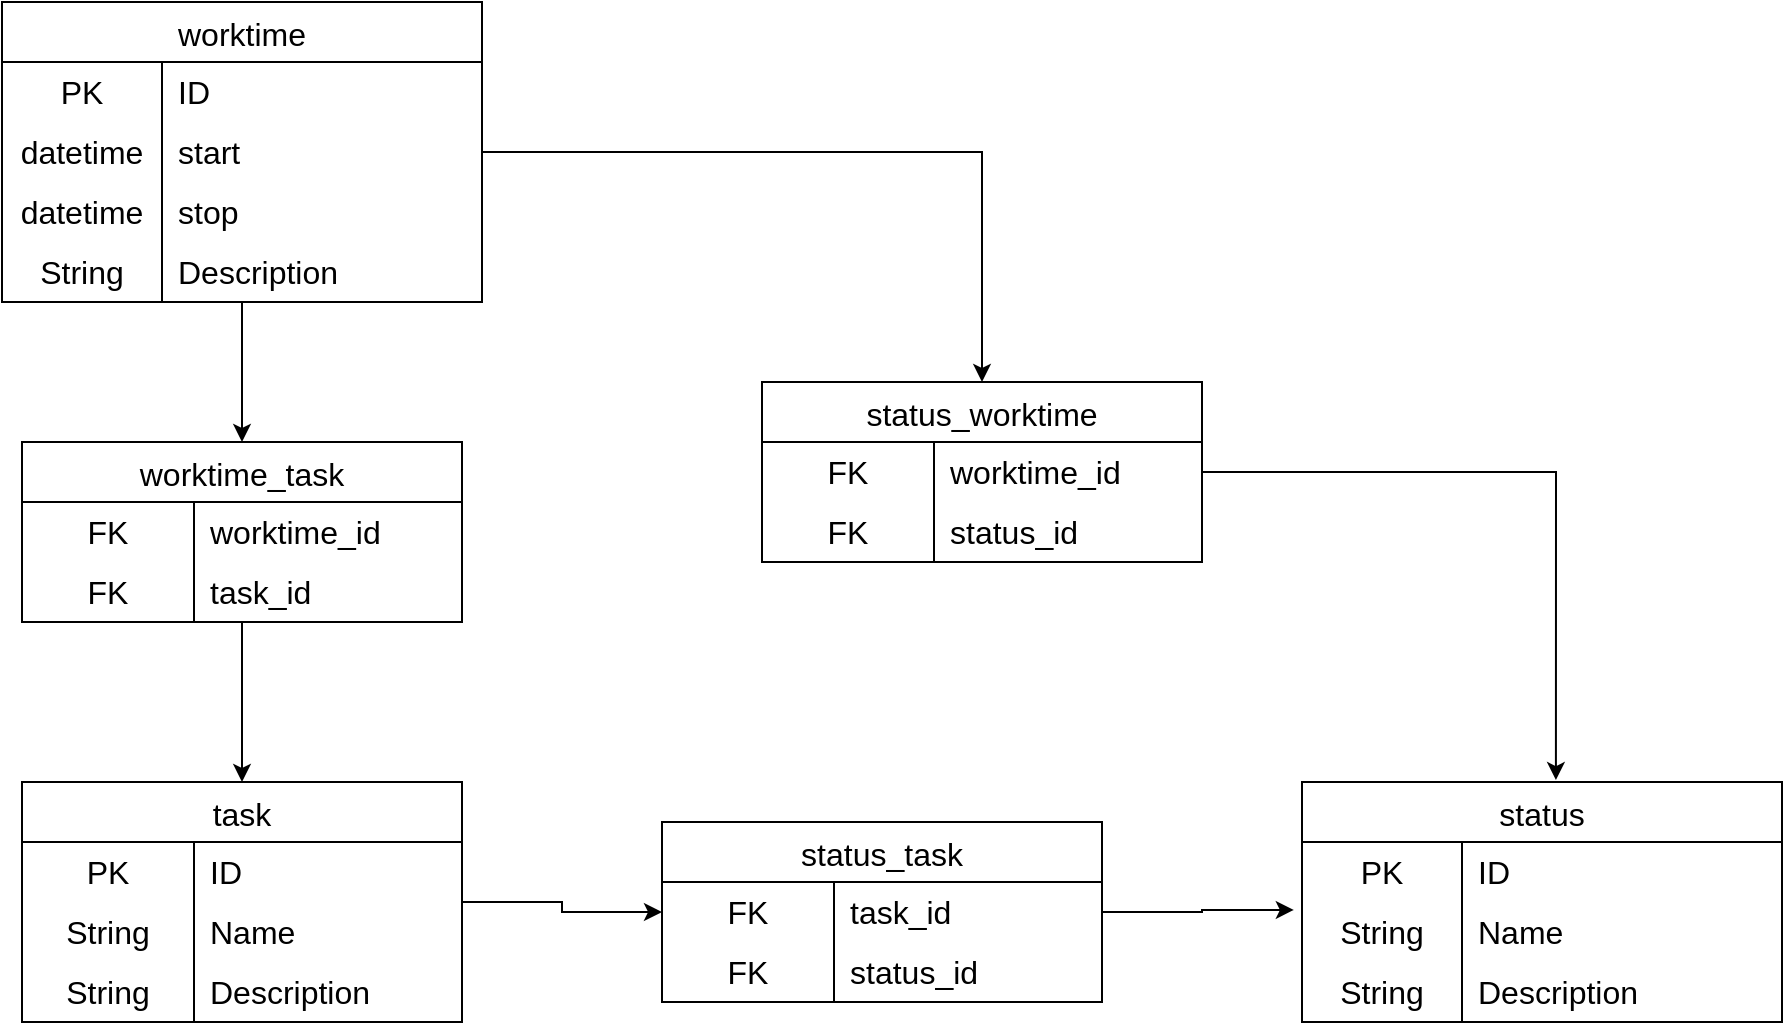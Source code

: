 <mxfile version="21.7.5" type="device">
  <diagram name="Page-1" id="A_QDVkPsLcg1sZNQ4BJa">
    <mxGraphModel dx="1434" dy="838" grid="1" gridSize="10" guides="1" tooltips="1" connect="1" arrows="1" fold="1" page="1" pageScale="1" pageWidth="1100" pageHeight="850" math="0" shadow="0">
      <root>
        <mxCell id="0" />
        <mxCell id="1" parent="0" />
        <mxCell id="efC2fRp3ngmS4lfAasEv-72" style="edgeStyle=orthogonalEdgeStyle;rounded=0;orthogonalLoop=1;jettySize=auto;html=1;entryX=0.5;entryY=0;entryDx=0;entryDy=0;" parent="1" source="efC2fRp3ngmS4lfAasEv-5" target="efC2fRp3ngmS4lfAasEv-34" edge="1">
          <mxGeometry relative="1" as="geometry" />
        </mxCell>
        <mxCell id="efC2fRp3ngmS4lfAasEv-5" value="worktime" style="shape=table;startSize=30;container=1;collapsible=0;childLayout=tableLayout;fixedRows=1;rowLines=0;fontStyle=0;strokeColor=default;fontSize=16;" parent="1" vertex="1">
          <mxGeometry x="60" y="110" width="240" height="150" as="geometry" />
        </mxCell>
        <mxCell id="efC2fRp3ngmS4lfAasEv-6" value="" style="shape=tableRow;horizontal=0;startSize=0;swimlaneHead=0;swimlaneBody=0;top=0;left=0;bottom=0;right=0;collapsible=0;dropTarget=0;fillColor=none;points=[[0,0.5],[1,0.5]];portConstraint=eastwest;strokeColor=inherit;fontSize=16;" parent="efC2fRp3ngmS4lfAasEv-5" vertex="1">
          <mxGeometry y="30" width="240" height="30" as="geometry" />
        </mxCell>
        <mxCell id="efC2fRp3ngmS4lfAasEv-7" value="PK" style="shape=partialRectangle;html=1;whiteSpace=wrap;connectable=0;fillColor=none;top=0;left=0;bottom=0;right=0;overflow=hidden;pointerEvents=1;strokeColor=inherit;fontSize=16;" parent="efC2fRp3ngmS4lfAasEv-6" vertex="1">
          <mxGeometry width="80" height="30" as="geometry">
            <mxRectangle width="80" height="30" as="alternateBounds" />
          </mxGeometry>
        </mxCell>
        <mxCell id="efC2fRp3ngmS4lfAasEv-8" value="ID" style="shape=partialRectangle;html=1;whiteSpace=wrap;connectable=0;fillColor=none;top=0;left=0;bottom=0;right=0;align=left;spacingLeft=6;overflow=hidden;strokeColor=inherit;fontSize=16;" parent="efC2fRp3ngmS4lfAasEv-6" vertex="1">
          <mxGeometry x="80" width="160" height="30" as="geometry">
            <mxRectangle width="160" height="30" as="alternateBounds" />
          </mxGeometry>
        </mxCell>
        <mxCell id="efC2fRp3ngmS4lfAasEv-9" value="" style="shape=tableRow;horizontal=0;startSize=0;swimlaneHead=0;swimlaneBody=0;top=0;left=0;bottom=0;right=0;collapsible=0;dropTarget=0;fillColor=none;points=[[0,0.5],[1,0.5]];portConstraint=eastwest;strokeColor=inherit;fontSize=16;" parent="efC2fRp3ngmS4lfAasEv-5" vertex="1">
          <mxGeometry y="60" width="240" height="30" as="geometry" />
        </mxCell>
        <mxCell id="efC2fRp3ngmS4lfAasEv-10" value="datetime" style="shape=partialRectangle;html=1;whiteSpace=wrap;connectable=0;fillColor=none;top=0;left=0;bottom=0;right=0;overflow=hidden;strokeColor=inherit;fontSize=16;" parent="efC2fRp3ngmS4lfAasEv-9" vertex="1">
          <mxGeometry width="80" height="30" as="geometry">
            <mxRectangle width="80" height="30" as="alternateBounds" />
          </mxGeometry>
        </mxCell>
        <mxCell id="efC2fRp3ngmS4lfAasEv-11" value="start" style="shape=partialRectangle;html=1;whiteSpace=wrap;connectable=0;fillColor=none;top=0;left=0;bottom=0;right=0;align=left;spacingLeft=6;overflow=hidden;strokeColor=inherit;fontSize=16;" parent="efC2fRp3ngmS4lfAasEv-9" vertex="1">
          <mxGeometry x="80" width="160" height="30" as="geometry">
            <mxRectangle width="160" height="30" as="alternateBounds" />
          </mxGeometry>
        </mxCell>
        <mxCell id="efC2fRp3ngmS4lfAasEv-12" value="" style="shape=tableRow;horizontal=0;startSize=0;swimlaneHead=0;swimlaneBody=0;top=0;left=0;bottom=0;right=0;collapsible=0;dropTarget=0;fillColor=none;points=[[0,0.5],[1,0.5]];portConstraint=eastwest;strokeColor=inherit;fontSize=16;" parent="efC2fRp3ngmS4lfAasEv-5" vertex="1">
          <mxGeometry y="90" width="240" height="30" as="geometry" />
        </mxCell>
        <mxCell id="efC2fRp3ngmS4lfAasEv-13" value="datetime" style="shape=partialRectangle;html=1;whiteSpace=wrap;connectable=0;fillColor=none;top=0;left=0;bottom=0;right=0;overflow=hidden;strokeColor=inherit;fontSize=16;" parent="efC2fRp3ngmS4lfAasEv-12" vertex="1">
          <mxGeometry width="80" height="30" as="geometry">
            <mxRectangle width="80" height="30" as="alternateBounds" />
          </mxGeometry>
        </mxCell>
        <mxCell id="efC2fRp3ngmS4lfAasEv-14" value="stop" style="shape=partialRectangle;html=1;whiteSpace=wrap;connectable=0;fillColor=none;top=0;left=0;bottom=0;right=0;align=left;spacingLeft=6;overflow=hidden;strokeColor=inherit;fontSize=16;" parent="efC2fRp3ngmS4lfAasEv-12" vertex="1">
          <mxGeometry x="80" width="160" height="30" as="geometry">
            <mxRectangle width="160" height="30" as="alternateBounds" />
          </mxGeometry>
        </mxCell>
        <mxCell id="efC2fRp3ngmS4lfAasEv-18" value="" style="shape=tableRow;horizontal=0;startSize=0;swimlaneHead=0;swimlaneBody=0;top=0;left=0;bottom=0;right=0;collapsible=0;dropTarget=0;fillColor=none;points=[[0,0.5],[1,0.5]];portConstraint=eastwest;strokeColor=inherit;fontSize=16;" parent="efC2fRp3ngmS4lfAasEv-5" vertex="1">
          <mxGeometry y="120" width="240" height="30" as="geometry" />
        </mxCell>
        <mxCell id="efC2fRp3ngmS4lfAasEv-19" value="String" style="shape=partialRectangle;html=1;whiteSpace=wrap;connectable=0;fillColor=none;top=0;left=0;bottom=0;right=0;overflow=hidden;strokeColor=inherit;fontSize=16;" parent="efC2fRp3ngmS4lfAasEv-18" vertex="1">
          <mxGeometry width="80" height="30" as="geometry">
            <mxRectangle width="80" height="30" as="alternateBounds" />
          </mxGeometry>
        </mxCell>
        <mxCell id="efC2fRp3ngmS4lfAasEv-20" value="Description" style="shape=partialRectangle;html=1;whiteSpace=wrap;connectable=0;fillColor=none;top=0;left=0;bottom=0;right=0;align=left;spacingLeft=6;overflow=hidden;strokeColor=inherit;fontSize=16;" parent="efC2fRp3ngmS4lfAasEv-18" vertex="1">
          <mxGeometry x="80" width="160" height="30" as="geometry">
            <mxRectangle width="160" height="30" as="alternateBounds" />
          </mxGeometry>
        </mxCell>
        <mxCell id="efC2fRp3ngmS4lfAasEv-74" style="edgeStyle=orthogonalEdgeStyle;rounded=0;orthogonalLoop=1;jettySize=auto;html=1;" parent="1" source="efC2fRp3ngmS4lfAasEv-21" target="efC2fRp3ngmS4lfAasEv-65" edge="1">
          <mxGeometry relative="1" as="geometry" />
        </mxCell>
        <mxCell id="efC2fRp3ngmS4lfAasEv-21" value="task" style="shape=table;startSize=30;container=1;collapsible=0;childLayout=tableLayout;fixedRows=1;rowLines=0;fontStyle=0;strokeColor=default;fontSize=16;" parent="1" vertex="1">
          <mxGeometry x="70" y="500" width="220" height="120" as="geometry" />
        </mxCell>
        <mxCell id="efC2fRp3ngmS4lfAasEv-22" value="" style="shape=tableRow;horizontal=0;startSize=0;swimlaneHead=0;swimlaneBody=0;top=0;left=0;bottom=0;right=0;collapsible=0;dropTarget=0;fillColor=none;points=[[0,0.5],[1,0.5]];portConstraint=eastwest;strokeColor=inherit;fontSize=16;" parent="efC2fRp3ngmS4lfAasEv-21" vertex="1">
          <mxGeometry y="30" width="220" height="30" as="geometry" />
        </mxCell>
        <mxCell id="efC2fRp3ngmS4lfAasEv-23" value="PK" style="shape=partialRectangle;html=1;whiteSpace=wrap;connectable=0;fillColor=none;top=0;left=0;bottom=0;right=0;overflow=hidden;pointerEvents=1;strokeColor=inherit;fontSize=16;" parent="efC2fRp3ngmS4lfAasEv-22" vertex="1">
          <mxGeometry width="86" height="30" as="geometry">
            <mxRectangle width="86" height="30" as="alternateBounds" />
          </mxGeometry>
        </mxCell>
        <mxCell id="efC2fRp3ngmS4lfAasEv-24" value="ID" style="shape=partialRectangle;html=1;whiteSpace=wrap;connectable=0;fillColor=none;top=0;left=0;bottom=0;right=0;align=left;spacingLeft=6;overflow=hidden;strokeColor=inherit;fontSize=16;" parent="efC2fRp3ngmS4lfAasEv-22" vertex="1">
          <mxGeometry x="86" width="134" height="30" as="geometry">
            <mxRectangle width="134" height="30" as="alternateBounds" />
          </mxGeometry>
        </mxCell>
        <mxCell id="efC2fRp3ngmS4lfAasEv-25" value="" style="shape=tableRow;horizontal=0;startSize=0;swimlaneHead=0;swimlaneBody=0;top=0;left=0;bottom=0;right=0;collapsible=0;dropTarget=0;fillColor=none;points=[[0,0.5],[1,0.5]];portConstraint=eastwest;strokeColor=inherit;fontSize=16;" parent="efC2fRp3ngmS4lfAasEv-21" vertex="1">
          <mxGeometry y="60" width="220" height="30" as="geometry" />
        </mxCell>
        <mxCell id="efC2fRp3ngmS4lfAasEv-26" value="String" style="shape=partialRectangle;html=1;whiteSpace=wrap;connectable=0;fillColor=none;top=0;left=0;bottom=0;right=0;overflow=hidden;strokeColor=inherit;fontSize=16;" parent="efC2fRp3ngmS4lfAasEv-25" vertex="1">
          <mxGeometry width="86" height="30" as="geometry">
            <mxRectangle width="86" height="30" as="alternateBounds" />
          </mxGeometry>
        </mxCell>
        <mxCell id="efC2fRp3ngmS4lfAasEv-27" value="Name" style="shape=partialRectangle;html=1;whiteSpace=wrap;connectable=0;fillColor=none;top=0;left=0;bottom=0;right=0;align=left;spacingLeft=6;overflow=hidden;strokeColor=inherit;fontSize=16;" parent="efC2fRp3ngmS4lfAasEv-25" vertex="1">
          <mxGeometry x="86" width="134" height="30" as="geometry">
            <mxRectangle width="134" height="30" as="alternateBounds" />
          </mxGeometry>
        </mxCell>
        <mxCell id="efC2fRp3ngmS4lfAasEv-28" value="" style="shape=tableRow;horizontal=0;startSize=0;swimlaneHead=0;swimlaneBody=0;top=0;left=0;bottom=0;right=0;collapsible=0;dropTarget=0;fillColor=none;points=[[0,0.5],[1,0.5]];portConstraint=eastwest;strokeColor=inherit;fontSize=16;" parent="efC2fRp3ngmS4lfAasEv-21" vertex="1">
          <mxGeometry y="90" width="220" height="30" as="geometry" />
        </mxCell>
        <mxCell id="efC2fRp3ngmS4lfAasEv-29" value="String" style="shape=partialRectangle;html=1;whiteSpace=wrap;connectable=0;fillColor=none;top=0;left=0;bottom=0;right=0;overflow=hidden;strokeColor=inherit;fontSize=16;" parent="efC2fRp3ngmS4lfAasEv-28" vertex="1">
          <mxGeometry width="86" height="30" as="geometry">
            <mxRectangle width="86" height="30" as="alternateBounds" />
          </mxGeometry>
        </mxCell>
        <mxCell id="efC2fRp3ngmS4lfAasEv-30" value="Description" style="shape=partialRectangle;html=1;whiteSpace=wrap;connectable=0;fillColor=none;top=0;left=0;bottom=0;right=0;align=left;spacingLeft=6;overflow=hidden;strokeColor=inherit;fontSize=16;" parent="efC2fRp3ngmS4lfAasEv-28" vertex="1">
          <mxGeometry x="86" width="134" height="30" as="geometry">
            <mxRectangle width="134" height="30" as="alternateBounds" />
          </mxGeometry>
        </mxCell>
        <mxCell id="efC2fRp3ngmS4lfAasEv-73" style="edgeStyle=orthogonalEdgeStyle;rounded=0;orthogonalLoop=1;jettySize=auto;html=1;entryX=0.5;entryY=0;entryDx=0;entryDy=0;" parent="1" source="efC2fRp3ngmS4lfAasEv-34" target="efC2fRp3ngmS4lfAasEv-21" edge="1">
          <mxGeometry relative="1" as="geometry" />
        </mxCell>
        <mxCell id="efC2fRp3ngmS4lfAasEv-34" value="worktime_task" style="shape=table;startSize=30;container=1;collapsible=0;childLayout=tableLayout;fixedRows=1;rowLines=0;fontStyle=0;strokeColor=default;fontSize=16;" parent="1" vertex="1">
          <mxGeometry x="70" y="330" width="220" height="90" as="geometry" />
        </mxCell>
        <mxCell id="efC2fRp3ngmS4lfAasEv-35" value="" style="shape=tableRow;horizontal=0;startSize=0;swimlaneHead=0;swimlaneBody=0;top=0;left=0;bottom=0;right=0;collapsible=0;dropTarget=0;fillColor=none;points=[[0,0.5],[1,0.5]];portConstraint=eastwest;strokeColor=inherit;fontSize=16;" parent="efC2fRp3ngmS4lfAasEv-34" vertex="1">
          <mxGeometry y="30" width="220" height="30" as="geometry" />
        </mxCell>
        <mxCell id="efC2fRp3ngmS4lfAasEv-36" value="FK" style="shape=partialRectangle;html=1;whiteSpace=wrap;connectable=0;fillColor=none;top=0;left=0;bottom=0;right=0;overflow=hidden;pointerEvents=1;strokeColor=inherit;fontSize=16;" parent="efC2fRp3ngmS4lfAasEv-35" vertex="1">
          <mxGeometry width="86" height="30" as="geometry">
            <mxRectangle width="86" height="30" as="alternateBounds" />
          </mxGeometry>
        </mxCell>
        <mxCell id="efC2fRp3ngmS4lfAasEv-37" value="worktime_id" style="shape=partialRectangle;html=1;whiteSpace=wrap;connectable=0;fillColor=none;top=0;left=0;bottom=0;right=0;align=left;spacingLeft=6;overflow=hidden;strokeColor=inherit;fontSize=16;" parent="efC2fRp3ngmS4lfAasEv-35" vertex="1">
          <mxGeometry x="86" width="134" height="30" as="geometry">
            <mxRectangle width="134" height="30" as="alternateBounds" />
          </mxGeometry>
        </mxCell>
        <mxCell id="efC2fRp3ngmS4lfAasEv-38" value="" style="shape=tableRow;horizontal=0;startSize=0;swimlaneHead=0;swimlaneBody=0;top=0;left=0;bottom=0;right=0;collapsible=0;dropTarget=0;fillColor=none;points=[[0,0.5],[1,0.5]];portConstraint=eastwest;strokeColor=inherit;fontSize=16;" parent="efC2fRp3ngmS4lfAasEv-34" vertex="1">
          <mxGeometry y="60" width="220" height="30" as="geometry" />
        </mxCell>
        <mxCell id="efC2fRp3ngmS4lfAasEv-39" value="FK" style="shape=partialRectangle;html=1;whiteSpace=wrap;connectable=0;fillColor=none;top=0;left=0;bottom=0;right=0;overflow=hidden;strokeColor=inherit;fontSize=16;" parent="efC2fRp3ngmS4lfAasEv-38" vertex="1">
          <mxGeometry width="86" height="30" as="geometry">
            <mxRectangle width="86" height="30" as="alternateBounds" />
          </mxGeometry>
        </mxCell>
        <mxCell id="efC2fRp3ngmS4lfAasEv-40" value="task_id" style="shape=partialRectangle;html=1;whiteSpace=wrap;connectable=0;fillColor=none;top=0;left=0;bottom=0;right=0;align=left;spacingLeft=6;overflow=hidden;strokeColor=inherit;fontSize=16;" parent="efC2fRp3ngmS4lfAasEv-38" vertex="1">
          <mxGeometry x="86" width="134" height="30" as="geometry">
            <mxRectangle width="134" height="30" as="alternateBounds" />
          </mxGeometry>
        </mxCell>
        <mxCell id="efC2fRp3ngmS4lfAasEv-76" style="edgeStyle=orthogonalEdgeStyle;rounded=0;orthogonalLoop=1;jettySize=auto;html=1;entryX=0.529;entryY=-0.008;entryDx=0;entryDy=0;entryPerimeter=0;" parent="1" source="efC2fRp3ngmS4lfAasEv-44" target="efC2fRp3ngmS4lfAasEv-51" edge="1">
          <mxGeometry relative="1" as="geometry" />
        </mxCell>
        <mxCell id="efC2fRp3ngmS4lfAasEv-44" value="status_worktime" style="shape=table;startSize=30;container=1;collapsible=0;childLayout=tableLayout;fixedRows=1;rowLines=0;fontStyle=0;strokeColor=default;fontSize=16;" parent="1" vertex="1">
          <mxGeometry x="440" y="300" width="220" height="90" as="geometry" />
        </mxCell>
        <mxCell id="efC2fRp3ngmS4lfAasEv-45" value="" style="shape=tableRow;horizontal=0;startSize=0;swimlaneHead=0;swimlaneBody=0;top=0;left=0;bottom=0;right=0;collapsible=0;dropTarget=0;fillColor=none;points=[[0,0.5],[1,0.5]];portConstraint=eastwest;strokeColor=inherit;fontSize=16;" parent="efC2fRp3ngmS4lfAasEv-44" vertex="1">
          <mxGeometry y="30" width="220" height="30" as="geometry" />
        </mxCell>
        <mxCell id="efC2fRp3ngmS4lfAasEv-46" value="FK" style="shape=partialRectangle;html=1;whiteSpace=wrap;connectable=0;fillColor=none;top=0;left=0;bottom=0;right=0;overflow=hidden;pointerEvents=1;strokeColor=inherit;fontSize=16;" parent="efC2fRp3ngmS4lfAasEv-45" vertex="1">
          <mxGeometry width="86" height="30" as="geometry">
            <mxRectangle width="86" height="30" as="alternateBounds" />
          </mxGeometry>
        </mxCell>
        <mxCell id="efC2fRp3ngmS4lfAasEv-47" value="worktime_id" style="shape=partialRectangle;html=1;whiteSpace=wrap;connectable=0;fillColor=none;top=0;left=0;bottom=0;right=0;align=left;spacingLeft=6;overflow=hidden;strokeColor=inherit;fontSize=16;" parent="efC2fRp3ngmS4lfAasEv-45" vertex="1">
          <mxGeometry x="86" width="134" height="30" as="geometry">
            <mxRectangle width="134" height="30" as="alternateBounds" />
          </mxGeometry>
        </mxCell>
        <mxCell id="efC2fRp3ngmS4lfAasEv-48" value="" style="shape=tableRow;horizontal=0;startSize=0;swimlaneHead=0;swimlaneBody=0;top=0;left=0;bottom=0;right=0;collapsible=0;dropTarget=0;fillColor=none;points=[[0,0.5],[1,0.5]];portConstraint=eastwest;strokeColor=inherit;fontSize=16;" parent="efC2fRp3ngmS4lfAasEv-44" vertex="1">
          <mxGeometry y="60" width="220" height="30" as="geometry" />
        </mxCell>
        <mxCell id="efC2fRp3ngmS4lfAasEv-49" value="FK" style="shape=partialRectangle;html=1;whiteSpace=wrap;connectable=0;fillColor=none;top=0;left=0;bottom=0;right=0;overflow=hidden;strokeColor=inherit;fontSize=16;" parent="efC2fRp3ngmS4lfAasEv-48" vertex="1">
          <mxGeometry width="86" height="30" as="geometry">
            <mxRectangle width="86" height="30" as="alternateBounds" />
          </mxGeometry>
        </mxCell>
        <mxCell id="efC2fRp3ngmS4lfAasEv-50" value="status_id" style="shape=partialRectangle;html=1;whiteSpace=wrap;connectable=0;fillColor=none;top=0;left=0;bottom=0;right=0;align=left;spacingLeft=6;overflow=hidden;strokeColor=inherit;fontSize=16;" parent="efC2fRp3ngmS4lfAasEv-48" vertex="1">
          <mxGeometry x="86" width="134" height="30" as="geometry">
            <mxRectangle width="134" height="30" as="alternateBounds" />
          </mxGeometry>
        </mxCell>
        <mxCell id="efC2fRp3ngmS4lfAasEv-51" value="status" style="shape=table;startSize=30;container=1;collapsible=0;childLayout=tableLayout;fixedRows=1;rowLines=0;fontStyle=0;strokeColor=default;fontSize=16;" parent="1" vertex="1">
          <mxGeometry x="710" y="500" width="240" height="120" as="geometry" />
        </mxCell>
        <mxCell id="efC2fRp3ngmS4lfAasEv-52" value="" style="shape=tableRow;horizontal=0;startSize=0;swimlaneHead=0;swimlaneBody=0;top=0;left=0;bottom=0;right=0;collapsible=0;dropTarget=0;fillColor=none;points=[[0,0.5],[1,0.5]];portConstraint=eastwest;strokeColor=inherit;fontSize=16;" parent="efC2fRp3ngmS4lfAasEv-51" vertex="1">
          <mxGeometry y="30" width="240" height="30" as="geometry" />
        </mxCell>
        <mxCell id="efC2fRp3ngmS4lfAasEv-53" value="PK" style="shape=partialRectangle;html=1;whiteSpace=wrap;connectable=0;fillColor=none;top=0;left=0;bottom=0;right=0;overflow=hidden;pointerEvents=1;strokeColor=inherit;fontSize=16;" parent="efC2fRp3ngmS4lfAasEv-52" vertex="1">
          <mxGeometry width="80" height="30" as="geometry">
            <mxRectangle width="80" height="30" as="alternateBounds" />
          </mxGeometry>
        </mxCell>
        <mxCell id="efC2fRp3ngmS4lfAasEv-54" value="ID" style="shape=partialRectangle;html=1;whiteSpace=wrap;connectable=0;fillColor=none;top=0;left=0;bottom=0;right=0;align=left;spacingLeft=6;overflow=hidden;strokeColor=inherit;fontSize=16;" parent="efC2fRp3ngmS4lfAasEv-52" vertex="1">
          <mxGeometry x="80" width="160" height="30" as="geometry">
            <mxRectangle width="160" height="30" as="alternateBounds" />
          </mxGeometry>
        </mxCell>
        <mxCell id="efC2fRp3ngmS4lfAasEv-55" value="" style="shape=tableRow;horizontal=0;startSize=0;swimlaneHead=0;swimlaneBody=0;top=0;left=0;bottom=0;right=0;collapsible=0;dropTarget=0;fillColor=none;points=[[0,0.5],[1,0.5]];portConstraint=eastwest;strokeColor=inherit;fontSize=16;" parent="efC2fRp3ngmS4lfAasEv-51" vertex="1">
          <mxGeometry y="60" width="240" height="30" as="geometry" />
        </mxCell>
        <mxCell id="efC2fRp3ngmS4lfAasEv-56" value="String" style="shape=partialRectangle;html=1;whiteSpace=wrap;connectable=0;fillColor=none;top=0;left=0;bottom=0;right=0;overflow=hidden;strokeColor=inherit;fontSize=16;" parent="efC2fRp3ngmS4lfAasEv-55" vertex="1">
          <mxGeometry width="80" height="30" as="geometry">
            <mxRectangle width="80" height="30" as="alternateBounds" />
          </mxGeometry>
        </mxCell>
        <mxCell id="efC2fRp3ngmS4lfAasEv-57" value="Name" style="shape=partialRectangle;html=1;whiteSpace=wrap;connectable=0;fillColor=none;top=0;left=0;bottom=0;right=0;align=left;spacingLeft=6;overflow=hidden;strokeColor=inherit;fontSize=16;" parent="efC2fRp3ngmS4lfAasEv-55" vertex="1">
          <mxGeometry x="80" width="160" height="30" as="geometry">
            <mxRectangle width="160" height="30" as="alternateBounds" />
          </mxGeometry>
        </mxCell>
        <mxCell id="efC2fRp3ngmS4lfAasEv-61" value="" style="shape=tableRow;horizontal=0;startSize=0;swimlaneHead=0;swimlaneBody=0;top=0;left=0;bottom=0;right=0;collapsible=0;dropTarget=0;fillColor=none;points=[[0,0.5],[1,0.5]];portConstraint=eastwest;strokeColor=inherit;fontSize=16;" parent="efC2fRp3ngmS4lfAasEv-51" vertex="1">
          <mxGeometry y="90" width="240" height="30" as="geometry" />
        </mxCell>
        <mxCell id="efC2fRp3ngmS4lfAasEv-62" value="String" style="shape=partialRectangle;html=1;whiteSpace=wrap;connectable=0;fillColor=none;top=0;left=0;bottom=0;right=0;overflow=hidden;strokeColor=inherit;fontSize=16;" parent="efC2fRp3ngmS4lfAasEv-61" vertex="1">
          <mxGeometry width="80" height="30" as="geometry">
            <mxRectangle width="80" height="30" as="alternateBounds" />
          </mxGeometry>
        </mxCell>
        <mxCell id="efC2fRp3ngmS4lfAasEv-63" value="Description" style="shape=partialRectangle;html=1;whiteSpace=wrap;connectable=0;fillColor=none;top=0;left=0;bottom=0;right=0;align=left;spacingLeft=6;overflow=hidden;strokeColor=inherit;fontSize=16;" parent="efC2fRp3ngmS4lfAasEv-61" vertex="1">
          <mxGeometry x="80" width="160" height="30" as="geometry">
            <mxRectangle width="160" height="30" as="alternateBounds" />
          </mxGeometry>
        </mxCell>
        <mxCell id="efC2fRp3ngmS4lfAasEv-75" style="edgeStyle=orthogonalEdgeStyle;rounded=0;orthogonalLoop=1;jettySize=auto;html=1;entryX=-0.017;entryY=0.133;entryDx=0;entryDy=0;entryPerimeter=0;" parent="1" source="efC2fRp3ngmS4lfAasEv-64" target="efC2fRp3ngmS4lfAasEv-55" edge="1">
          <mxGeometry relative="1" as="geometry" />
        </mxCell>
        <mxCell id="efC2fRp3ngmS4lfAasEv-64" value="status_task" style="shape=table;startSize=30;container=1;collapsible=0;childLayout=tableLayout;fixedRows=1;rowLines=0;fontStyle=0;strokeColor=default;fontSize=16;" parent="1" vertex="1">
          <mxGeometry x="390" y="520" width="220" height="90" as="geometry" />
        </mxCell>
        <mxCell id="efC2fRp3ngmS4lfAasEv-65" value="" style="shape=tableRow;horizontal=0;startSize=0;swimlaneHead=0;swimlaneBody=0;top=0;left=0;bottom=0;right=0;collapsible=0;dropTarget=0;fillColor=none;points=[[0,0.5],[1,0.5]];portConstraint=eastwest;strokeColor=inherit;fontSize=16;" parent="efC2fRp3ngmS4lfAasEv-64" vertex="1">
          <mxGeometry y="30" width="220" height="30" as="geometry" />
        </mxCell>
        <mxCell id="efC2fRp3ngmS4lfAasEv-66" value="FK" style="shape=partialRectangle;html=1;whiteSpace=wrap;connectable=0;fillColor=none;top=0;left=0;bottom=0;right=0;overflow=hidden;pointerEvents=1;strokeColor=inherit;fontSize=16;" parent="efC2fRp3ngmS4lfAasEv-65" vertex="1">
          <mxGeometry width="86" height="30" as="geometry">
            <mxRectangle width="86" height="30" as="alternateBounds" />
          </mxGeometry>
        </mxCell>
        <mxCell id="efC2fRp3ngmS4lfAasEv-67" value="task_id" style="shape=partialRectangle;html=1;whiteSpace=wrap;connectable=0;fillColor=none;top=0;left=0;bottom=0;right=0;align=left;spacingLeft=6;overflow=hidden;strokeColor=inherit;fontSize=16;" parent="efC2fRp3ngmS4lfAasEv-65" vertex="1">
          <mxGeometry x="86" width="134" height="30" as="geometry">
            <mxRectangle width="134" height="30" as="alternateBounds" />
          </mxGeometry>
        </mxCell>
        <mxCell id="efC2fRp3ngmS4lfAasEv-68" value="" style="shape=tableRow;horizontal=0;startSize=0;swimlaneHead=0;swimlaneBody=0;top=0;left=0;bottom=0;right=0;collapsible=0;dropTarget=0;fillColor=none;points=[[0,0.5],[1,0.5]];portConstraint=eastwest;strokeColor=inherit;fontSize=16;" parent="efC2fRp3ngmS4lfAasEv-64" vertex="1">
          <mxGeometry y="60" width="220" height="30" as="geometry" />
        </mxCell>
        <mxCell id="efC2fRp3ngmS4lfAasEv-69" value="FK" style="shape=partialRectangle;html=1;whiteSpace=wrap;connectable=0;fillColor=none;top=0;left=0;bottom=0;right=0;overflow=hidden;strokeColor=inherit;fontSize=16;" parent="efC2fRp3ngmS4lfAasEv-68" vertex="1">
          <mxGeometry width="86" height="30" as="geometry">
            <mxRectangle width="86" height="30" as="alternateBounds" />
          </mxGeometry>
        </mxCell>
        <mxCell id="efC2fRp3ngmS4lfAasEv-70" value="status_id" style="shape=partialRectangle;html=1;whiteSpace=wrap;connectable=0;fillColor=none;top=0;left=0;bottom=0;right=0;align=left;spacingLeft=6;overflow=hidden;strokeColor=inherit;fontSize=16;" parent="efC2fRp3ngmS4lfAasEv-68" vertex="1">
          <mxGeometry x="86" width="134" height="30" as="geometry">
            <mxRectangle width="134" height="30" as="alternateBounds" />
          </mxGeometry>
        </mxCell>
        <mxCell id="efC2fRp3ngmS4lfAasEv-77" style="edgeStyle=orthogonalEdgeStyle;rounded=0;orthogonalLoop=1;jettySize=auto;html=1;entryX=0.5;entryY=0;entryDx=0;entryDy=0;" parent="1" source="efC2fRp3ngmS4lfAasEv-9" target="efC2fRp3ngmS4lfAasEv-44" edge="1">
          <mxGeometry relative="1" as="geometry" />
        </mxCell>
      </root>
    </mxGraphModel>
  </diagram>
</mxfile>
